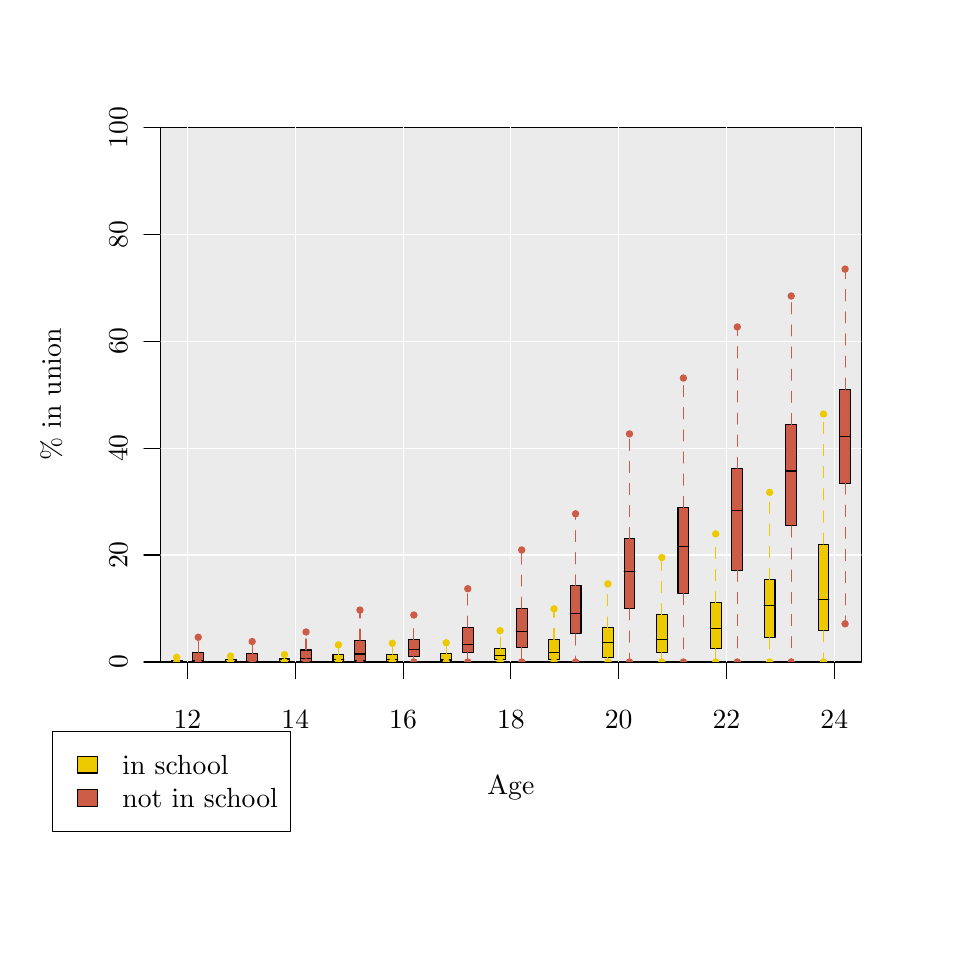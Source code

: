 % Created by tikzDevice version 0.6.1 on 2011-11-02 17:34:00
% !TEX encoding = UTF-8 Unicode
\begin{tikzpicture}[x=1pt,y=1pt]
\definecolor[named]{drawColor}{rgb}{0.00,0.00,0.00}
\definecolor[named]{fillColor}{rgb}{1.00,1.00,1.00}
\fill[color=fillColor,] (0,0) rectangle (325.21,325.21);
\begin{scope}
\path[clip] (  0.00,  0.00) rectangle (325.21,325.21);
\definecolor[named]{drawColor}{rgb}{0.14,0.00,0.33}
\definecolor[named]{drawColor}{rgb}{0.00,0.00,0.00}

\draw[color=drawColor,line cap=round,line join=round,fill opacity=0.00,] ( 57.74, 96.00) -- (291.48, 96.00);

\draw[color=drawColor,line cap=round,line join=round,fill opacity=0.00,] ( 57.74, 96.00) -- ( 57.74, 90.00);

\draw[color=drawColor,line cap=round,line join=round,fill opacity=0.00,] ( 96.70, 96.00) -- ( 96.70, 90.00);

\draw[color=drawColor,line cap=round,line join=round,fill opacity=0.00,] (135.65, 96.00) -- (135.65, 90.00);

\draw[color=drawColor,line cap=round,line join=round,fill opacity=0.00,] (174.61, 96.00) -- (174.61, 90.00);

\draw[color=drawColor,line cap=round,line join=round,fill opacity=0.00,] (213.56, 96.00) -- (213.56, 90.00);

\draw[color=drawColor,line cap=round,line join=round,fill opacity=0.00,] (252.52, 96.00) -- (252.52, 90.00);

\draw[color=drawColor,line cap=round,line join=round,fill opacity=0.00,] (291.48, 96.00) -- (291.48, 90.00);

\node[color=drawColor,anchor=base,inner sep=0pt, outer sep=0pt, scale=  1.00] at ( 57.74, 72.00) {12%
};

\node[color=drawColor,anchor=base,inner sep=0pt, outer sep=0pt, scale=  1.00] at ( 96.70, 72.00) {14%
};

\node[color=drawColor,anchor=base,inner sep=0pt, outer sep=0pt, scale=  1.00] at (135.65, 72.00) {16%
};

\node[color=drawColor,anchor=base,inner sep=0pt, outer sep=0pt, scale=  1.00] at (174.61, 72.00) {18%
};

\node[color=drawColor,anchor=base,inner sep=0pt, outer sep=0pt, scale=  1.00] at (213.56, 72.00) {20%
};

\node[color=drawColor,anchor=base,inner sep=0pt, outer sep=0pt, scale=  1.00] at (252.52, 72.00) {22%
};

\node[color=drawColor,anchor=base,inner sep=0pt, outer sep=0pt, scale=  1.00] at (291.48, 72.00) {24%
};

\draw[color=drawColor,line cap=round,line join=round,fill opacity=0.00,] ( 48.00, 96.00) -- ( 48.00,289.21);

\draw[color=drawColor,line cap=round,line join=round,fill opacity=0.00,] ( 48.00, 96.00) -- ( 42.00, 96.00);

\draw[color=drawColor,line cap=round,line join=round,fill opacity=0.00,] ( 48.00,134.64) -- ( 42.00,134.64);

\draw[color=drawColor,line cap=round,line join=round,fill opacity=0.00,] ( 48.00,173.29) -- ( 42.00,173.29);

\draw[color=drawColor,line cap=round,line join=round,fill opacity=0.00,] ( 48.00,211.93) -- ( 42.00,211.93);

\draw[color=drawColor,line cap=round,line join=round,fill opacity=0.00,] ( 48.00,250.57) -- ( 42.00,250.57);

\draw[color=drawColor,line cap=round,line join=round,fill opacity=0.00,] ( 48.00,289.21) -- ( 42.00,289.21);

\node[rotate= 90.00,color=drawColor,anchor=base,inner sep=0pt, outer sep=0pt, scale=  1.00] at ( 36.00, 96.00) {0%
};

\node[rotate= 90.00,color=drawColor,anchor=base,inner sep=0pt, outer sep=0pt, scale=  1.00] at ( 36.00,134.64) {20%
};

\node[rotate= 90.00,color=drawColor,anchor=base,inner sep=0pt, outer sep=0pt, scale=  1.00] at ( 36.00,173.29) {40%
};

\node[rotate= 90.00,color=drawColor,anchor=base,inner sep=0pt, outer sep=0pt, scale=  1.00] at ( 36.00,211.93) {60%
};

\node[rotate= 90.00,color=drawColor,anchor=base,inner sep=0pt, outer sep=0pt, scale=  1.00] at ( 36.00,250.57) {80%
};

\node[rotate= 90.00,color=drawColor,anchor=base,inner sep=0pt, outer sep=0pt, scale=  1.00] at ( 36.00,289.21) {100%
};

\draw[color=drawColor,line cap=round,line join=round,fill opacity=0.00,] ( 48.00, 96.00) --
	(301.21, 96.00) --
	(301.21,289.21) --
	( 48.00,289.21) --
	( 48.00, 96.00);
\end{scope}
\begin{scope}
\path[clip] (  0.00,  0.00) rectangle (325.21,325.21);
\definecolor[named]{drawColor}{rgb}{0.14,0.00,0.33}
\definecolor[named]{drawColor}{rgb}{0.00,0.00,0.00}

\node[color=drawColor,anchor=base,inner sep=0pt, outer sep=0pt, scale=  1.00] at (174.61, 48.00) {Age%
};

\node[rotate= 90.00,color=drawColor,anchor=base,inner sep=0pt, outer sep=0pt, scale=  1.00] at ( 12.00,192.61) {\% in union%
};
\end{scope}
\begin{scope}
\path[clip] ( 48.00, 96.00) rectangle (301.21,289.21);
\definecolor[named]{drawColor}{rgb}{0.14,0.00,0.33}
\definecolor[named]{drawColor}{rgb}{0.00,0.00,0.00}
\definecolor[named]{fillColor}{rgb}{0.92,0.92,0.92}

\draw[color=drawColor,line cap=round,line join=round,fill=fillColor,] ( 48.00, 96.00) rectangle (301.21,289.21);
\definecolor[named]{drawColor}{rgb}{1.00,1.00,1.00}

\draw[color=drawColor,line cap=round,line join=round,fill opacity=0.00,] ( 57.74, 96.00) -- ( 57.74,289.21);

\draw[color=drawColor,line cap=round,line join=round,fill opacity=0.00,] ( 96.70, 96.00) -- ( 96.70,289.21);

\draw[color=drawColor,line cap=round,line join=round,fill opacity=0.00,] (135.65, 96.00) -- (135.65,289.21);

\draw[color=drawColor,line cap=round,line join=round,fill opacity=0.00,] (174.61, 96.00) -- (174.61,289.21);

\draw[color=drawColor,line cap=round,line join=round,fill opacity=0.00,] (213.56, 96.00) -- (213.56,289.21);

\draw[color=drawColor,line cap=round,line join=round,fill opacity=0.00,] (252.52, 96.00) -- (252.52,289.21);

\draw[color=drawColor,line cap=round,line join=round,fill opacity=0.00,] (291.48, 96.00) -- (291.48,289.21);

\draw[color=drawColor,line cap=round,line join=round,fill opacity=0.00,] ( 48.00,134.64) -- (301.21,134.64);

\draw[color=drawColor,line cap=round,line join=round,fill opacity=0.00,] ( 48.00,173.29) -- (301.21,173.29);

\draw[color=drawColor,line cap=round,line join=round,fill opacity=0.00,] ( 48.00,211.93) -- (301.21,211.93);

\draw[color=drawColor,line cap=round,line join=round,fill opacity=0.00,] ( 48.00,250.57) -- (301.21,250.57);
\definecolor[named]{drawColor}{rgb}{0.00,0.00,0.00}
\definecolor[named]{fillColor}{rgb}{0.93,0.79,0.00}

\draw[color=drawColor,line cap=round,line join=round,fill=fillColor,] ( 51.90, 96.00) rectangle ( 55.79, 96.68);

\draw[color=drawColor,line cap=round,line join=round,fill opacity=0.00,] ( 51.90, 96.09) -- ( 55.79, 96.09);
\definecolor[named]{drawColor}{rgb}{0.93,0.79,0.00}

\draw[color=drawColor,dash pattern=on 4pt off 4pt ,line cap=round,line join=round,fill opacity=0.00,] ( 53.84, 96.00) -- ( 53.84, 96.00);

\draw[color=drawColor,dash pattern=on 4pt off 4pt ,line cap=round,line join=round,fill opacity=0.00,] ( 53.84, 96.68) -- ( 53.84, 97.70);

\draw[color=drawColor,line cap=round,line join=round,fill=fillColor,] ( 53.84, 96.00) circle (  1.13);

\draw[color=drawColor,line cap=round,line join=round,fill=fillColor,] ( 53.84, 97.70) circle (  1.13);
\definecolor[named]{drawColor}{rgb}{0.00,0.00,0.00}
\definecolor[named]{fillColor}{rgb}{0.80,0.36,0.27}

\draw[color=drawColor,line cap=round,line join=round,fill=fillColor,] ( 59.69, 96.00) rectangle ( 63.58, 99.57);

\draw[color=drawColor,line cap=round,line join=round,fill opacity=0.00,] ( 59.69, 96.40) -- ( 63.58, 96.40);
\definecolor[named]{drawColor}{rgb}{0.80,0.36,0.27}

\draw[color=drawColor,dash pattern=on 4pt off 4pt ,line cap=round,line join=round,fill opacity=0.00,] ( 61.63, 96.00) -- ( 61.63, 96.00);

\draw[color=drawColor,dash pattern=on 4pt off 4pt ,line cap=round,line join=round,fill opacity=0.00,] ( 61.63, 99.57) -- ( 61.63,104.93);

\draw[color=drawColor,line cap=round,line join=round,fill=fillColor,] ( 61.63, 96.00) circle (  1.13);

\draw[color=drawColor,line cap=round,line join=round,fill=fillColor,] ( 61.63,104.93) circle (  1.13);
\definecolor[named]{drawColor}{rgb}{0.00,0.00,0.00}
\definecolor[named]{fillColor}{rgb}{0.93,0.79,0.00}

\draw[color=drawColor,line cap=round,line join=round,fill=fillColor,] ( 71.37, 96.00) rectangle ( 75.27, 96.85);

\draw[color=drawColor,line cap=round,line join=round,fill opacity=0.00,] ( 71.37, 96.14) -- ( 75.27, 96.14);
\definecolor[named]{drawColor}{rgb}{0.93,0.79,0.00}

\draw[color=drawColor,dash pattern=on 4pt off 4pt ,line cap=round,line join=round,fill opacity=0.00,] ( 73.32, 96.00) -- ( 73.32, 96.00);

\draw[color=drawColor,dash pattern=on 4pt off 4pt ,line cap=round,line join=round,fill opacity=0.00,] ( 73.32, 96.85) -- ( 73.32, 98.12);

\draw[color=drawColor,line cap=round,line join=round,fill=fillColor,] ( 73.32, 96.00) circle (  1.13);

\draw[color=drawColor,line cap=round,line join=round,fill=fillColor,] ( 73.32, 98.12) circle (  1.13);
\definecolor[named]{drawColor}{rgb}{0.00,0.00,0.00}
\definecolor[named]{fillColor}{rgb}{0.80,0.36,0.27}

\draw[color=drawColor,line cap=round,line join=round,fill=fillColor,] ( 79.16, 96.00) rectangle ( 83.06, 98.95);

\draw[color=drawColor,line cap=round,line join=round,fill opacity=0.00,] ( 79.16, 96.00) -- ( 83.06, 96.00);
\definecolor[named]{drawColor}{rgb}{0.80,0.36,0.27}

\draw[color=drawColor,dash pattern=on 4pt off 4pt ,line cap=round,line join=round,fill opacity=0.00,] ( 81.11, 96.00) -- ( 81.11, 96.00);

\draw[color=drawColor,dash pattern=on 4pt off 4pt ,line cap=round,line join=round,fill opacity=0.00,] ( 81.11, 98.95) -- ( 81.11,103.39);

\draw[color=drawColor,line cap=round,line join=round,fill=fillColor,] ( 81.11, 96.00) circle (  1.13);

\draw[color=drawColor,line cap=round,line join=round,fill=fillColor,] ( 81.11,103.39) circle (  1.13);
\definecolor[named]{drawColor}{rgb}{0.00,0.00,0.00}
\definecolor[named]{fillColor}{rgb}{0.93,0.79,0.00}

\draw[color=drawColor,line cap=round,line join=round,fill=fillColor,] ( 90.85, 96.00) rectangle ( 94.75, 97.08);

\draw[color=drawColor,line cap=round,line join=round,fill opacity=0.00,] ( 90.85, 96.21) -- ( 94.75, 96.21);
\definecolor[named]{drawColor}{rgb}{0.93,0.79,0.00}

\draw[color=drawColor,dash pattern=on 4pt off 4pt ,line cap=round,line join=round,fill opacity=0.00,] ( 92.80, 96.00) -- ( 92.80, 96.00);

\draw[color=drawColor,dash pattern=on 4pt off 4pt ,line cap=round,line join=round,fill opacity=0.00,] ( 92.80, 97.08) -- ( 92.80, 98.70);

\draw[color=drawColor,line cap=round,line join=round,fill=fillColor,] ( 92.80, 96.00) circle (  1.13);

\draw[color=drawColor,line cap=round,line join=round,fill=fillColor,] ( 92.80, 98.70) circle (  1.13);
\definecolor[named]{drawColor}{rgb}{0.00,0.00,0.00}
\definecolor[named]{fillColor}{rgb}{0.80,0.36,0.27}

\draw[color=drawColor,line cap=round,line join=round,fill=fillColor,] ( 98.64, 96.00) rectangle (102.54,100.34);

\draw[color=drawColor,line cap=round,line join=round,fill opacity=0.00,] ( 98.64, 97.24) -- (102.54, 97.24);
\definecolor[named]{drawColor}{rgb}{0.80,0.36,0.27}

\draw[color=drawColor,dash pattern=on 4pt off 4pt ,line cap=round,line join=round,fill opacity=0.00,] (100.59, 96.00) -- (100.59, 96.00);

\draw[color=drawColor,dash pattern=on 4pt off 4pt ,line cap=round,line join=round,fill opacity=0.00,] (100.59,100.34) -- (100.59,106.84);

\draw[color=drawColor,line cap=round,line join=round,fill=fillColor,] (100.59, 96.00) circle (  1.13);

\draw[color=drawColor,line cap=round,line join=round,fill=fillColor,] (100.59,106.84) circle (  1.13);
\definecolor[named]{drawColor}{rgb}{0.00,0.00,0.00}
\definecolor[named]{fillColor}{rgb}{0.93,0.79,0.00}

\draw[color=drawColor,line cap=round,line join=round,fill=fillColor,] (110.33, 96.14) rectangle (114.23, 98.56);

\draw[color=drawColor,line cap=round,line join=round,fill opacity=0.00,] (110.33, 96.82) -- (114.23, 96.82);
\definecolor[named]{drawColor}{rgb}{0.93,0.79,0.00}

\draw[color=drawColor,dash pattern=on 4pt off 4pt ,line cap=round,line join=round,fill opacity=0.00,] (112.28, 96.14) -- (112.28, 96.00);

\draw[color=drawColor,dash pattern=on 4pt off 4pt ,line cap=round,line join=round,fill opacity=0.00,] (112.28, 98.56) -- (112.28,102.19);

\draw[color=drawColor,line cap=round,line join=round,fill=fillColor,] (112.28, 96.00) circle (  1.13);

\draw[color=drawColor,line cap=round,line join=round,fill=fillColor,] (112.28,102.19) circle (  1.13);
\definecolor[named]{drawColor}{rgb}{0.00,0.00,0.00}
\definecolor[named]{fillColor}{rgb}{0.80,0.36,0.27}

\draw[color=drawColor,line cap=round,line join=round,fill=fillColor,] (118.12, 96.66) rectangle (122.02,103.90);

\draw[color=drawColor,line cap=round,line join=round,fill opacity=0.00,] (118.12, 98.87) -- (122.02, 98.87);
\definecolor[named]{drawColor}{rgb}{0.80,0.36,0.27}

\draw[color=drawColor,dash pattern=on 4pt off 4pt ,line cap=round,line join=round,fill opacity=0.00,] (120.07, 96.66) -- (120.07, 96.00);

\draw[color=drawColor,dash pattern=on 4pt off 4pt ,line cap=round,line join=round,fill opacity=0.00,] (120.07,103.90) -- (120.07,114.77);

\draw[color=drawColor,line cap=round,line join=round,fill=fillColor,] (120.07, 96.00) circle (  1.13);

\draw[color=drawColor,line cap=round,line join=round,fill=fillColor,] (120.07,114.77) circle (  1.13);
\definecolor[named]{drawColor}{rgb}{0.00,0.00,0.00}
\definecolor[named]{fillColor}{rgb}{0.93,0.79,0.00}

\draw[color=drawColor,line cap=round,line join=round,fill=fillColor,] (129.81, 96.17) rectangle (133.70, 98.80);

\draw[color=drawColor,line cap=round,line join=round,fill opacity=0.00,] (129.81, 96.94) -- (133.70, 96.94);
\definecolor[named]{drawColor}{rgb}{0.93,0.79,0.00}

\draw[color=drawColor,dash pattern=on 4pt off 4pt ,line cap=round,line join=round,fill opacity=0.00,] (131.76, 96.17) -- (131.76, 96.00);

\draw[color=drawColor,dash pattern=on 4pt off 4pt ,line cap=round,line join=round,fill opacity=0.00,] (131.76, 98.80) -- (131.76,102.75);

\draw[color=drawColor,line cap=round,line join=round,fill=fillColor,] (131.76, 96.00) circle (  1.13);

\draw[color=drawColor,line cap=round,line join=round,fill=fillColor,] (131.76,102.75) circle (  1.13);
\definecolor[named]{drawColor}{rgb}{0.00,0.00,0.00}
\definecolor[named]{fillColor}{rgb}{0.80,0.36,0.27}

\draw[color=drawColor,line cap=round,line join=round,fill=fillColor,] (137.60, 98.07) rectangle (141.49,104.03);

\draw[color=drawColor,line cap=round,line join=round,fill opacity=0.00,] (137.60,100.65) -- (141.49,100.65);
\definecolor[named]{drawColor}{rgb}{0.80,0.36,0.27}

\draw[color=drawColor,dash pattern=on 4pt off 4pt ,line cap=round,line join=round,fill opacity=0.00,] (139.55, 98.07) -- (139.55, 96.00);

\draw[color=drawColor,dash pattern=on 4pt off 4pt ,line cap=round,line join=round,fill opacity=0.00,] (139.55,104.03) -- (139.55,112.97);

\draw[color=drawColor,line cap=round,line join=round,fill=fillColor,] (139.55, 96.00) circle (  1.13);

\draw[color=drawColor,line cap=round,line join=round,fill=fillColor,] (139.55,112.97) circle (  1.13);
\definecolor[named]{drawColor}{rgb}{0.00,0.00,0.00}
\definecolor[named]{fillColor}{rgb}{0.93,0.79,0.00}

\draw[color=drawColor,line cap=round,line join=round,fill=fillColor,] (149.29, 96.34) rectangle (153.18, 98.98);

\draw[color=drawColor,line cap=round,line join=round,fill opacity=0.00,] (149.29, 97.03) -- (153.18, 97.03);
\definecolor[named]{drawColor}{rgb}{0.93,0.79,0.00}

\draw[color=drawColor,dash pattern=on 4pt off 4pt ,line cap=round,line join=round,fill opacity=0.00,] (151.23, 96.34) -- (151.23, 96.00);

\draw[color=drawColor,dash pattern=on 4pt off 4pt ,line cap=round,line join=round,fill opacity=0.00,] (151.23, 98.98) -- (151.23,102.94);

\draw[color=drawColor,line cap=round,line join=round,fill=fillColor,] (151.23, 96.00) circle (  1.13);

\draw[color=drawColor,line cap=round,line join=round,fill=fillColor,] (151.23,102.94) circle (  1.13);
\definecolor[named]{drawColor}{rgb}{0.00,0.00,0.00}
\definecolor[named]{fillColor}{rgb}{0.80,0.36,0.27}

\draw[color=drawColor,line cap=round,line join=round,fill=fillColor,] (157.08, 99.32) rectangle (160.97,108.58);

\draw[color=drawColor,line cap=round,line join=round,fill opacity=0.00,] (157.08,102.22) -- (160.97,102.22);
\definecolor[named]{drawColor}{rgb}{0.80,0.36,0.27}

\draw[color=drawColor,dash pattern=on 4pt off 4pt ,line cap=round,line join=round,fill opacity=0.00,] (159.03, 99.32) -- (159.03, 96.00);

\draw[color=drawColor,dash pattern=on 4pt off 4pt ,line cap=round,line join=round,fill opacity=0.00,] (159.03,108.58) -- (159.03,122.47);

\draw[color=drawColor,line cap=round,line join=round,fill=fillColor,] (159.03, 96.00) circle (  1.13);

\draw[color=drawColor,line cap=round,line join=round,fill=fillColor,] (159.03,122.47) circle (  1.13);
\definecolor[named]{drawColor}{rgb}{0.00,0.00,0.00}
\definecolor[named]{fillColor}{rgb}{0.93,0.79,0.00}

\draw[color=drawColor,line cap=round,line join=round,fill=fillColor,] (168.76, 96.76) rectangle (172.66,100.97);

\draw[color=drawColor,line cap=round,line join=round,fill opacity=0.00,] (168.76, 98.42) -- (172.66, 98.42);
\definecolor[named]{drawColor}{rgb}{0.93,0.79,0.00}

\draw[color=drawColor,dash pattern=on 4pt off 4pt ,line cap=round,line join=round,fill opacity=0.00,] (170.71, 96.76) -- (170.71, 96.00);

\draw[color=drawColor,dash pattern=on 4pt off 4pt ,line cap=round,line join=round,fill opacity=0.00,] (170.71,100.97) -- (170.71,107.30);

\draw[color=drawColor,line cap=round,line join=round,fill=fillColor,] (170.71, 96.00) circle (  1.13);

\draw[color=drawColor,line cap=round,line join=round,fill=fillColor,] (170.71,107.30) circle (  1.13);
\definecolor[named]{drawColor}{rgb}{0.00,0.00,0.00}
\definecolor[named]{fillColor}{rgb}{0.80,0.36,0.27}

\draw[color=drawColor,line cap=round,line join=round,fill=fillColor,] (176.56,101.37) rectangle (180.45,115.41);

\draw[color=drawColor,line cap=round,line join=round,fill opacity=0.00,] (176.56,107.14) -- (180.45,107.14);
\definecolor[named]{drawColor}{rgb}{0.80,0.36,0.27}

\draw[color=drawColor,dash pattern=on 4pt off 4pt ,line cap=round,line join=round,fill opacity=0.00,] (178.50,101.37) -- (178.50, 96.00);

\draw[color=drawColor,dash pattern=on 4pt off 4pt ,line cap=round,line join=round,fill opacity=0.00,] (178.50,115.41) -- (178.50,136.48);

\draw[color=drawColor,line cap=round,line join=round,fill=fillColor,] (178.50, 96.00) circle (  1.13);

\draw[color=drawColor,line cap=round,line join=round,fill=fillColor,] (178.50,136.48) circle (  1.13);
\definecolor[named]{drawColor}{rgb}{0.00,0.00,0.00}
\definecolor[named]{fillColor}{rgb}{0.93,0.79,0.00}

\draw[color=drawColor,line cap=round,line join=round,fill=fillColor,] (188.24, 96.80) rectangle (192.14,104.16);

\draw[color=drawColor,line cap=round,line join=round,fill opacity=0.00,] (188.24, 99.52) -- (192.14, 99.52);
\definecolor[named]{drawColor}{rgb}{0.93,0.79,0.00}

\draw[color=drawColor,dash pattern=on 4pt off 4pt ,line cap=round,line join=round,fill opacity=0.00,] (190.19, 96.80) -- (190.19, 96.00);

\draw[color=drawColor,dash pattern=on 4pt off 4pt ,line cap=round,line join=round,fill opacity=0.00,] (190.19,104.16) -- (190.19,115.20);

\draw[color=drawColor,line cap=round,line join=round,fill=fillColor,] (190.19, 96.00) circle (  1.13);

\draw[color=drawColor,line cap=round,line join=round,fill=fillColor,] (190.19,115.20) circle (  1.13);
\definecolor[named]{drawColor}{rgb}{0.00,0.00,0.00}
\definecolor[named]{fillColor}{rgb}{0.80,0.36,0.27}

\draw[color=drawColor,line cap=round,line join=round,fill=fillColor,] (196.03,106.14) rectangle (199.93,123.50);

\draw[color=drawColor,line cap=round,line join=round,fill opacity=0.00,] (196.03,113.56) -- (199.93,113.56);
\definecolor[named]{drawColor}{rgb}{0.80,0.36,0.27}

\draw[color=drawColor,dash pattern=on 4pt off 4pt ,line cap=round,line join=round,fill opacity=0.00,] (197.98,106.14) -- (197.98, 96.00);

\draw[color=drawColor,dash pattern=on 4pt off 4pt ,line cap=round,line join=round,fill opacity=0.00,] (197.98,123.50) -- (197.98,149.55);

\draw[color=drawColor,line cap=round,line join=round,fill=fillColor,] (197.98, 96.00) circle (  1.13);

\draw[color=drawColor,line cap=round,line join=round,fill=fillColor,] (197.98,149.55) circle (  1.13);
\definecolor[named]{drawColor}{rgb}{0.00,0.00,0.00}
\definecolor[named]{fillColor}{rgb}{0.93,0.79,0.00}

\draw[color=drawColor,line cap=round,line join=round,fill=fillColor,] (207.72, 97.72) rectangle (211.62,108.31);

\draw[color=drawColor,line cap=round,line join=round,fill opacity=0.00,] (207.72,102.98) -- (211.62,102.98);
\definecolor[named]{drawColor}{rgb}{0.93,0.79,0.00}

\draw[color=drawColor,dash pattern=on 4pt off 4pt ,line cap=round,line join=round,fill opacity=0.00,] (209.67, 97.72) -- (209.67, 96.00);

\draw[color=drawColor,dash pattern=on 4pt off 4pt ,line cap=round,line join=round,fill opacity=0.00,] (209.67,108.31) -- (209.67,124.20);

\draw[color=drawColor,line cap=round,line join=round,fill=fillColor,] (209.67, 96.00) circle (  1.13);

\draw[color=drawColor,line cap=round,line join=round,fill=fillColor,] (209.67,124.20) circle (  1.13);
\definecolor[named]{drawColor}{rgb}{0.00,0.00,0.00}
\definecolor[named]{fillColor}{rgb}{0.80,0.36,0.27}

\draw[color=drawColor,line cap=round,line join=round,fill=fillColor,] (215.51,115.21) rectangle (219.41,140.50);

\draw[color=drawColor,line cap=round,line join=round,fill opacity=0.00,] (215.51,128.56) -- (219.41,128.56);
\definecolor[named]{drawColor}{rgb}{0.80,0.36,0.27}

\draw[color=drawColor,dash pattern=on 4pt off 4pt ,line cap=round,line join=round,fill opacity=0.00,] (217.46,115.21) -- (217.46, 96.00);

\draw[color=drawColor,dash pattern=on 4pt off 4pt ,line cap=round,line join=round,fill opacity=0.00,] (217.46,140.50) -- (217.46,178.42);

\draw[color=drawColor,line cap=round,line join=round,fill=fillColor,] (217.46, 96.00) circle (  1.13);

\draw[color=drawColor,line cap=round,line join=round,fill=fillColor,] (217.46,178.42) circle (  1.13);
\definecolor[named]{drawColor}{rgb}{0.00,0.00,0.00}
\definecolor[named]{fillColor}{rgb}{0.93,0.79,0.00}

\draw[color=drawColor,line cap=round,line join=round,fill=fillColor,] (227.20, 99.34) rectangle (231.09,113.10);

\draw[color=drawColor,line cap=round,line join=round,fill opacity=0.00,] (227.20,104.14) -- (231.09,104.14);
\definecolor[named]{drawColor}{rgb}{0.93,0.79,0.00}

\draw[color=drawColor,dash pattern=on 4pt off 4pt ,line cap=round,line join=round,fill opacity=0.00,] (229.15, 99.34) -- (229.15, 96.00);

\draw[color=drawColor,dash pattern=on 4pt off 4pt ,line cap=round,line join=round,fill opacity=0.00,] (229.15,113.10) -- (229.15,133.74);

\draw[color=drawColor,line cap=round,line join=round,fill=fillColor,] (229.15, 96.00) circle (  1.13);

\draw[color=drawColor,line cap=round,line join=round,fill=fillColor,] (229.15,133.74) circle (  1.13);
\definecolor[named]{drawColor}{rgb}{0.00,0.00,0.00}
\definecolor[named]{fillColor}{rgb}{0.80,0.36,0.27}

\draw[color=drawColor,line cap=round,line join=round,fill=fillColor,] (234.99,120.72) rectangle (238.89,151.87);

\draw[color=drawColor,line cap=round,line join=round,fill opacity=0.00,] (234.99,137.74) -- (238.89,137.74);
\definecolor[named]{drawColor}{rgb}{0.80,0.36,0.27}

\draw[color=drawColor,dash pattern=on 4pt off 4pt ,line cap=round,line join=round,fill opacity=0.00,] (236.94,120.72) -- (236.94, 96.00);

\draw[color=drawColor,dash pattern=on 4pt off 4pt ,line cap=round,line join=round,fill opacity=0.00,] (236.94,151.87) -- (236.94,198.60);

\draw[color=drawColor,line cap=round,line join=round,fill=fillColor,] (236.94, 96.00) circle (  1.13);

\draw[color=drawColor,line cap=round,line join=round,fill=fillColor,] (236.94,198.60) circle (  1.13);
\definecolor[named]{drawColor}{rgb}{0.00,0.00,0.00}
\definecolor[named]{fillColor}{rgb}{0.93,0.79,0.00}

\draw[color=drawColor,line cap=round,line join=round,fill=fillColor,] (246.68,100.80) rectangle (250.57,117.40);

\draw[color=drawColor,line cap=round,line join=round,fill opacity=0.00,] (246.68,107.95) -- (250.57,107.95);
\definecolor[named]{drawColor}{rgb}{0.93,0.79,0.00}

\draw[color=drawColor,dash pattern=on 4pt off 4pt ,line cap=round,line join=round,fill opacity=0.00,] (248.62,100.80) -- (248.62, 96.00);

\draw[color=drawColor,dash pattern=on 4pt off 4pt ,line cap=round,line join=round,fill opacity=0.00,] (248.62,117.40) -- (248.62,142.30);

\draw[color=drawColor,line cap=round,line join=round,fill=fillColor,] (248.62, 96.00) circle (  1.13);

\draw[color=drawColor,line cap=round,line join=round,fill=fillColor,] (248.62,142.30) circle (  1.13);
\definecolor[named]{drawColor}{rgb}{0.00,0.00,0.00}
\definecolor[named]{fillColor}{rgb}{0.80,0.36,0.27}

\draw[color=drawColor,line cap=round,line join=round,fill=fillColor,] (254.47,129.14) rectangle (258.36,165.94);

\draw[color=drawColor,line cap=round,line join=round,fill opacity=0.00,] (254.47,150.60) -- (258.36,150.60);
\definecolor[named]{drawColor}{rgb}{0.80,0.36,0.27}

\draw[color=drawColor,dash pattern=on 4pt off 4pt ,line cap=round,line join=round,fill opacity=0.00,] (256.42,129.14) -- (256.42, 96.00);

\draw[color=drawColor,dash pattern=on 4pt off 4pt ,line cap=round,line join=round,fill opacity=0.00,] (256.42,165.94) -- (256.42,217.07);

\draw[color=drawColor,line cap=round,line join=round,fill=fillColor,] (256.42, 96.00) circle (  1.13);

\draw[color=drawColor,line cap=round,line join=round,fill=fillColor,] (256.42,217.07) circle (  1.13);
\definecolor[named]{drawColor}{rgb}{0.00,0.00,0.00}
\definecolor[named]{fillColor}{rgb}{0.93,0.79,0.00}

\draw[color=drawColor,line cap=round,line join=round,fill=fillColor,] (266.15,104.76) rectangle (270.05,125.78);

\draw[color=drawColor,line cap=round,line join=round,fill opacity=0.00,] (266.15,116.27) -- (270.05,116.27);
\definecolor[named]{drawColor}{rgb}{0.93,0.79,0.00}

\draw[color=drawColor,dash pattern=on 4pt off 4pt ,line cap=round,line join=round,fill opacity=0.00,] (268.10,104.76) -- (268.10, 96.00);

\draw[color=drawColor,dash pattern=on 4pt off 4pt ,line cap=round,line join=round,fill opacity=0.00,] (268.10,125.78) -- (268.10,157.30);

\draw[color=drawColor,line cap=round,line join=round,fill=fillColor,] (268.10, 96.00) circle (  1.13);

\draw[color=drawColor,line cap=round,line join=round,fill=fillColor,] (268.10,157.30) circle (  1.13);
\definecolor[named]{drawColor}{rgb}{0.00,0.00,0.00}
\definecolor[named]{fillColor}{rgb}{0.80,0.36,0.27}

\draw[color=drawColor,line cap=round,line join=round,fill=fillColor,] (273.95,145.17) rectangle (277.84,181.82);

\draw[color=drawColor,line cap=round,line join=round,fill opacity=0.00,] (273.95,165.03) -- (277.84,165.03);
\definecolor[named]{drawColor}{rgb}{0.80,0.36,0.27}

\draw[color=drawColor,dash pattern=on 4pt off 4pt ,line cap=round,line join=round,fill opacity=0.00,] (275.89,145.17) -- (275.89, 96.00);

\draw[color=drawColor,dash pattern=on 4pt off 4pt ,line cap=round,line join=round,fill opacity=0.00,] (275.89,181.82) -- (275.89,228.26);

\draw[color=drawColor,line cap=round,line join=round,fill=fillColor,] (275.89, 96.00) circle (  1.13);

\draw[color=drawColor,line cap=round,line join=round,fill=fillColor,] (275.89,228.26) circle (  1.13);
\definecolor[named]{drawColor}{rgb}{0.00,0.00,0.00}
\definecolor[named]{fillColor}{rgb}{0.93,0.79,0.00}

\draw[color=drawColor,line cap=round,line join=round,fill=fillColor,] (285.63,107.25) rectangle (289.53,138.59);

\draw[color=drawColor,line cap=round,line join=round,fill opacity=0.00,] (285.63,118.63) -- (289.53,118.63);
\definecolor[named]{drawColor}{rgb}{0.93,0.79,0.00}

\draw[color=drawColor,dash pattern=on 4pt off 4pt ,line cap=round,line join=round,fill opacity=0.00,] (287.58,107.25) -- (287.58, 96.00);

\draw[color=drawColor,dash pattern=on 4pt off 4pt ,line cap=round,line join=round,fill opacity=0.00,] (287.58,138.59) -- (287.58,185.59);

\draw[color=drawColor,line cap=round,line join=round,fill=fillColor,] (287.58, 96.00) circle (  1.13);

\draw[color=drawColor,line cap=round,line join=round,fill=fillColor,] (287.58,185.59) circle (  1.13);
\definecolor[named]{drawColor}{rgb}{0.00,0.00,0.00}
\definecolor[named]{fillColor}{rgb}{0.80,0.36,0.27}

\draw[color=drawColor,line cap=round,line join=round,fill=fillColor,] (293.42,160.64) rectangle (297.32,194.53);

\draw[color=drawColor,line cap=round,line join=round,fill opacity=0.00,] (293.42,177.57) -- (297.32,177.57);
\definecolor[named]{drawColor}{rgb}{0.80,0.36,0.27}

\draw[color=drawColor,dash pattern=on 4pt off 4pt ,line cap=round,line join=round,fill opacity=0.00,] (295.37,160.64) -- (295.37,109.79);

\draw[color=drawColor,dash pattern=on 4pt off 4pt ,line cap=round,line join=round,fill opacity=0.00,] (295.37,194.53) -- (295.37,237.96);

\draw[color=drawColor,line cap=round,line join=round,fill=fillColor,] (295.37,109.79) circle (  1.13);

\draw[color=drawColor,line cap=round,line join=round,fill=fillColor,] (295.37,237.96) circle (  1.13);
\end{scope}
\begin{scope}
\path[clip] (  0.00,  0.00) rectangle (325.21,325.21);
\definecolor[named]{drawColor}{rgb}{0.14,0.00,0.33}
\definecolor[named]{drawColor}{rgb}{0.00,0.00,0.00}

\draw[color=drawColor,line cap=round,line join=round,fill opacity=0.00,] (  9.04, 70.88) rectangle ( 94.90, 34.88);
\definecolor[named]{fillColor}{rgb}{0.93,0.79,0.00}

\draw[color=drawColor,line cap=round,line join=round,fill=fillColor,] ( 18.04, 61.88) rectangle ( 25.24, 55.88);
\definecolor[named]{fillColor}{rgb}{0.80,0.36,0.27}

\draw[color=drawColor,line cap=round,line join=round,fill=fillColor,] ( 18.04, 49.88) rectangle ( 25.24, 43.88);

\node[color=drawColor,anchor=base west,inner sep=0pt, outer sep=0pt, scale=  1.00] at ( 34.24, 55.44) {in school%
};

\node[color=drawColor,anchor=base west,inner sep=0pt, outer sep=0pt, scale=  1.00] at ( 34.24, 43.44) {not in school%
};
\end{scope}
\end{tikzpicture}
